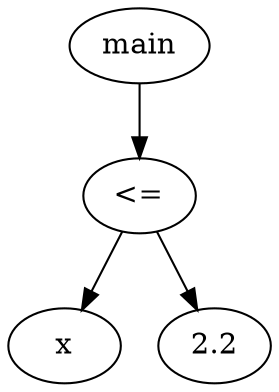 digraph grafo {
  140291688388784 [ label="main" ];
  140291688388784 -> 140291690479872;
  140291690479872 [ label="<=" ];
  140291690479872 -> 140291690479920;
  140291690479920 [ label="x" ];
  140291690479872 -> 140291690479808;
  140291690479808 [ label="2.2" ];
}
